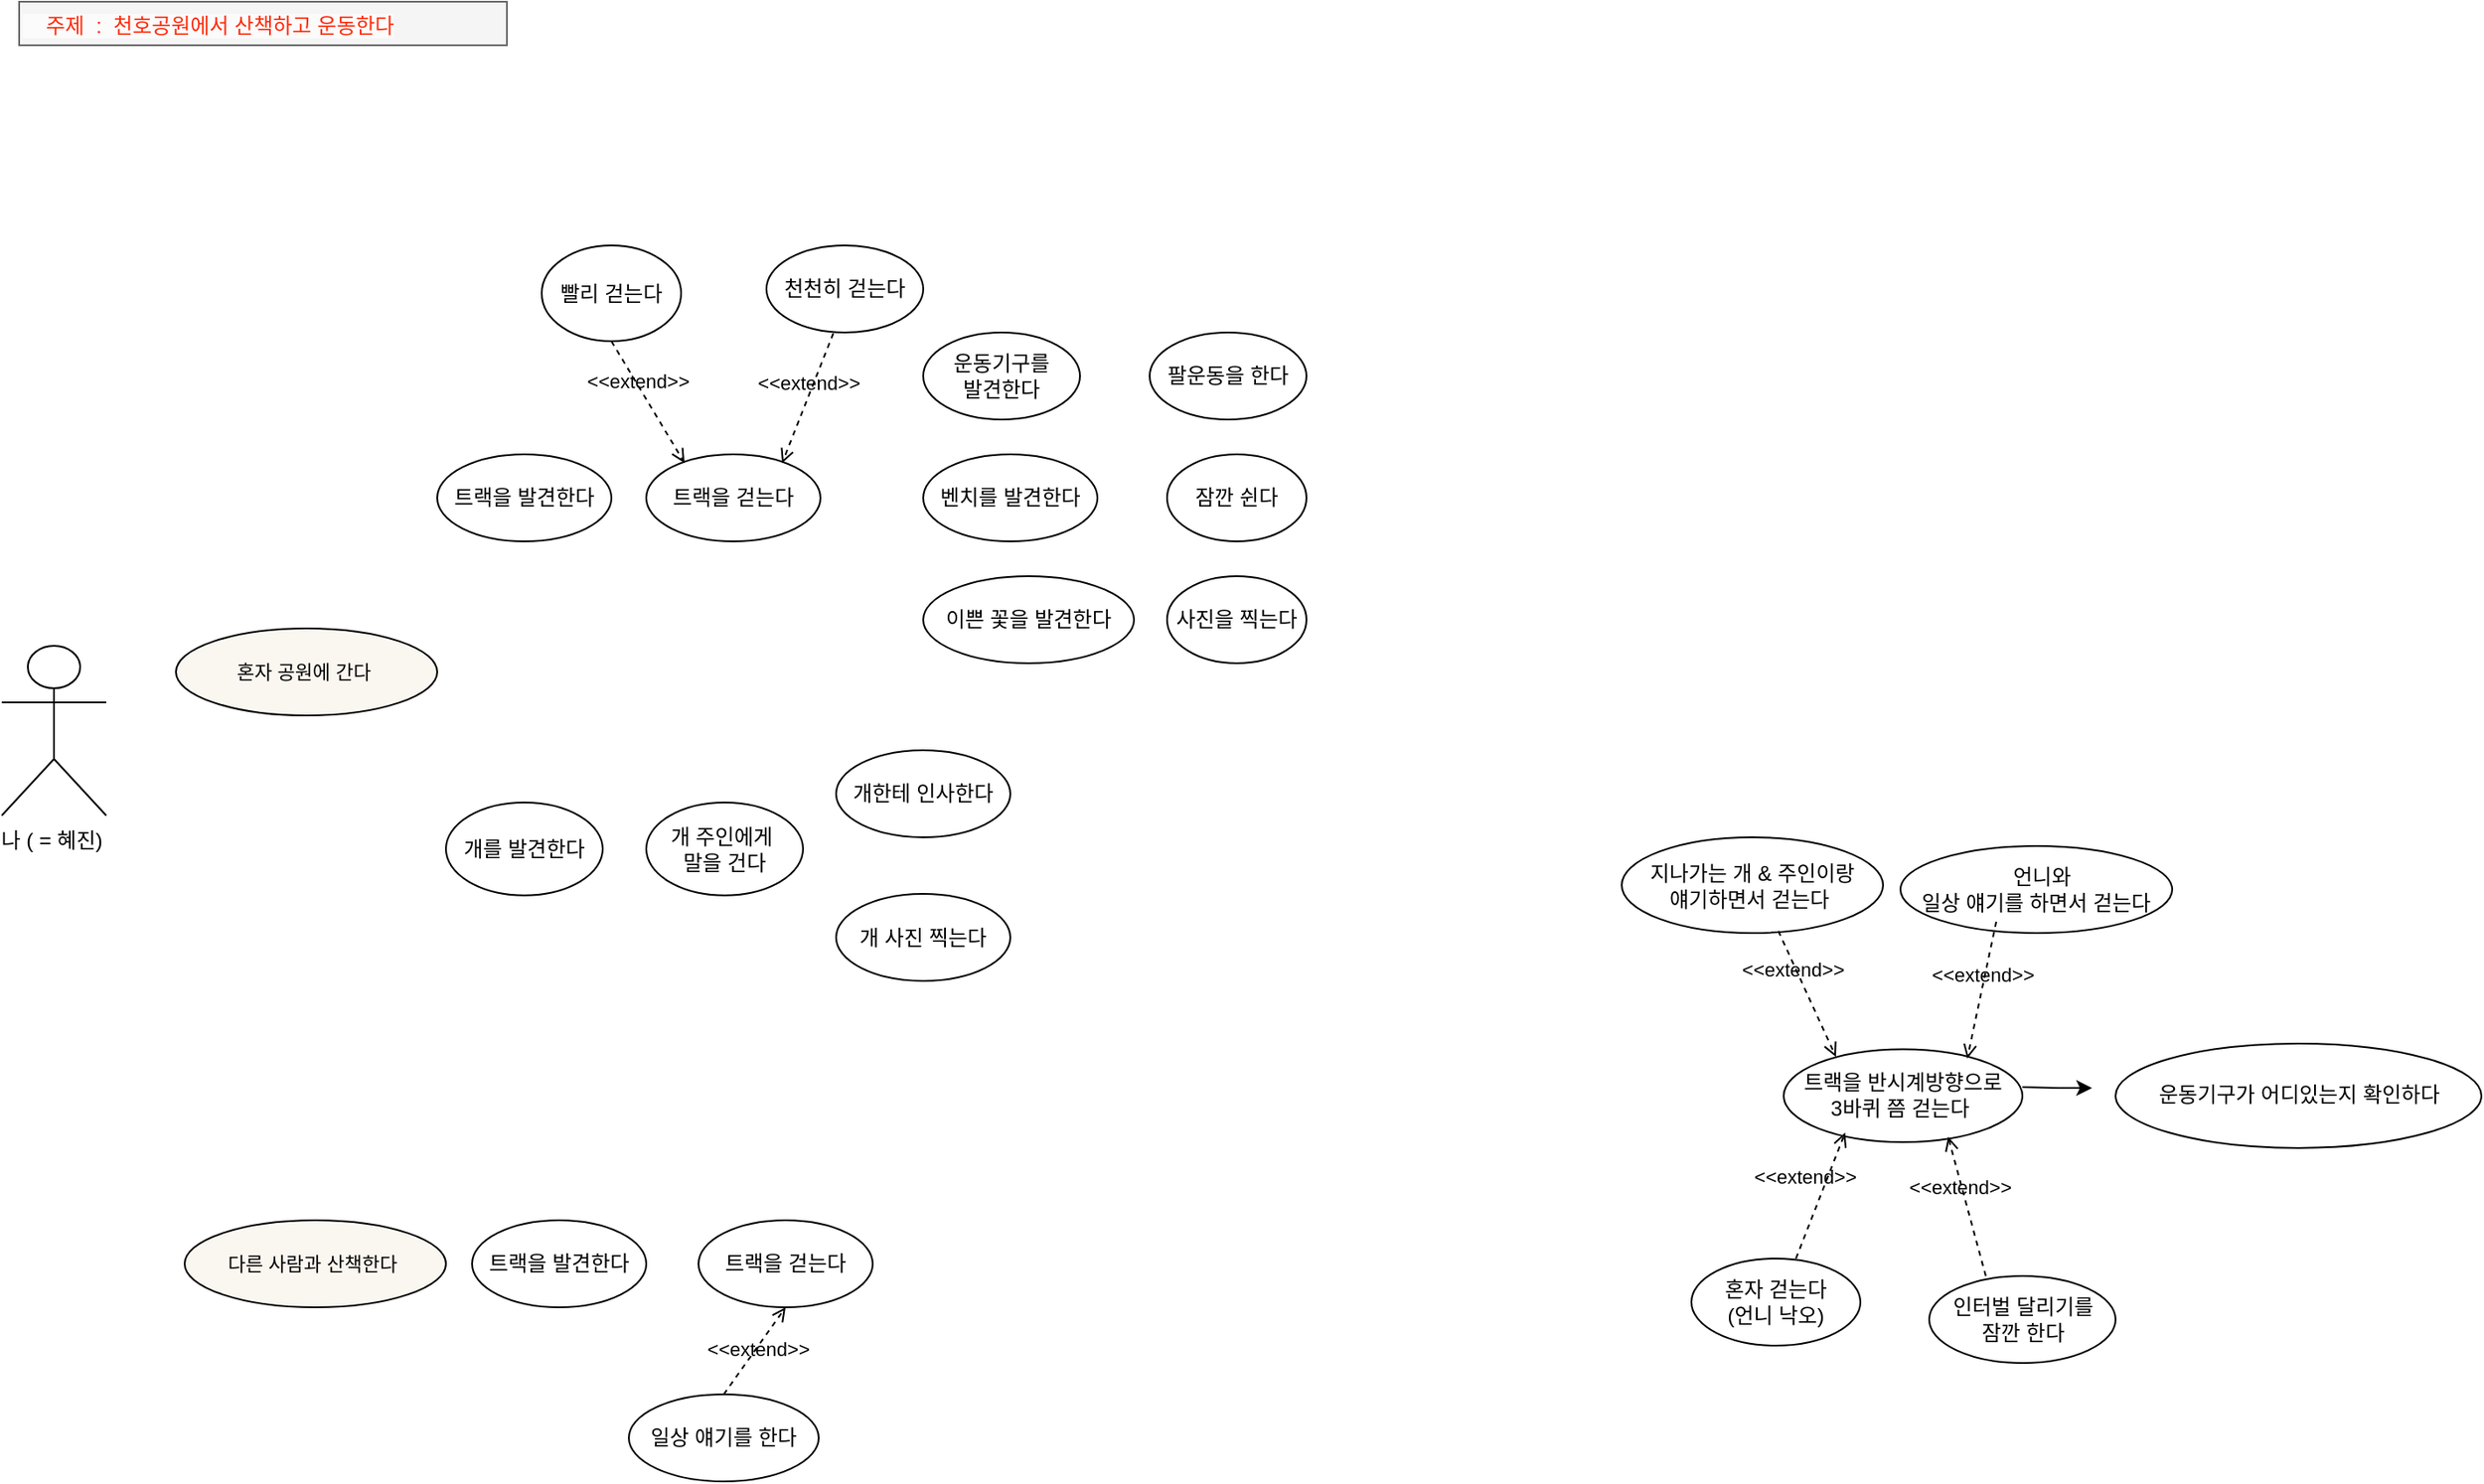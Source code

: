 <mxfile version="21.6.6" type="github">
  <diagram name="페이지-1" id="tYuTC0g_JtJMIlODlGY_">
    <mxGraphModel dx="2440" dy="1344" grid="1" gridSize="10" guides="1" tooltips="1" connect="1" arrows="1" fold="1" page="1" pageScale="1" pageWidth="827" pageHeight="1169" math="0" shadow="0">
      <root>
        <mxCell id="0" />
        <mxCell id="1" parent="0" />
        <mxCell id="RUlDnIiTWdbKFg5DgWMq-1" value="나 ( = 혜진)&amp;nbsp;" style="shape=umlActor;verticalLabelPosition=bottom;verticalAlign=top;html=1;" vertex="1" parent="1">
          <mxGeometry x="30" y="430.0" width="60" height="97.5" as="geometry" />
        </mxCell>
        <mxCell id="RUlDnIiTWdbKFg5DgWMq-2" value="&lt;font style=&quot;font-size: 11px;&quot;&gt;혼자 공원에 간다&amp;nbsp;&lt;br&gt;&lt;/font&gt;" style="ellipse;whiteSpace=wrap;html=1;fillColor=#FAF6F0;gradientColor=#FAF6F0;strokeColor=default;" vertex="1" parent="1">
          <mxGeometry x="130" y="420.0" width="150" height="50" as="geometry" />
        </mxCell>
        <mxCell id="RUlDnIiTWdbKFg5DgWMq-3" value="" style="edgeStyle=orthogonalEdgeStyle;rounded=0;orthogonalLoop=1;jettySize=auto;html=1;" edge="1" parent="1">
          <mxGeometry relative="1" as="geometry">
            <mxPoint x="1190.0" y="683.526" as="sourcePoint" />
            <mxPoint x="1230.0" y="684.053" as="targetPoint" />
          </mxGeometry>
        </mxCell>
        <mxCell id="RUlDnIiTWdbKFg5DgWMq-4" value="트랙을 반시계방향으로 &lt;br&gt;3바퀴 쯤 걷는다&amp;nbsp;" style="ellipse;whiteSpace=wrap;html=1;" vertex="1" parent="1">
          <mxGeometry x="1053" y="661.76" width="137" height="53.37" as="geometry" />
        </mxCell>
        <mxCell id="RUlDnIiTWdbKFg5DgWMq-5" value="지나가는 개 &amp;amp; 주인이랑 &lt;br&gt;얘기하면서 걷는다&amp;nbsp;" style="ellipse;whiteSpace=wrap;html=1;" vertex="1" parent="1">
          <mxGeometry x="960" y="540" width="150" height="55" as="geometry" />
        </mxCell>
        <mxCell id="RUlDnIiTWdbKFg5DgWMq-6" value="&amp;nbsp; 언니와 &lt;br&gt;일상 얘기를 하면서 걷는다" style="ellipse;whiteSpace=wrap;html=1;" vertex="1" parent="1">
          <mxGeometry x="1120" y="545" width="156" height="50" as="geometry" />
        </mxCell>
        <mxCell id="RUlDnIiTWdbKFg5DgWMq-7" value="혼자 걷는다 &lt;br&gt;(언니 낙오)" style="ellipse;whiteSpace=wrap;html=1;" vertex="1" parent="1">
          <mxGeometry x="1000" y="782.0" width="97" height="50" as="geometry" />
        </mxCell>
        <mxCell id="RUlDnIiTWdbKFg5DgWMq-8" value="&amp;lt;&amp;lt;extend&amp;gt;&amp;gt;" style="html=1;verticalAlign=bottom;labelBackgroundColor=none;endArrow=open;endFill=0;dashed=1;rounded=0;exitX=0.626;exitY=1.033;exitDx=0;exitDy=0;exitPerimeter=0;entryX=0.248;entryY=0.119;entryDx=0;entryDy=0;entryPerimeter=0;" edge="1" parent="1">
          <mxGeometry x="-0.201" y="-6" width="160" relative="1" as="geometry">
            <mxPoint x="1049.9" y="593.815" as="sourcePoint" />
            <mxPoint x="1082.976" y="666.111" as="targetPoint" />
            <mxPoint as="offset" />
          </mxGeometry>
        </mxCell>
        <mxCell id="RUlDnIiTWdbKFg5DgWMq-9" value="&amp;lt;&amp;lt;extend&amp;gt;&amp;gt;" style="html=1;verticalAlign=bottom;labelBackgroundColor=none;endArrow=open;endFill=0;dashed=1;rounded=0;exitX=0.5;exitY=1;exitDx=0;exitDy=0;entryX=0.769;entryY=-0.011;entryDx=0;entryDy=0;entryPerimeter=0;" edge="1" parent="1">
          <mxGeometry width="160" relative="1" as="geometry">
            <mxPoint x="1175.0" y="588.5" as="sourcePoint" />
            <mxPoint x="1158.353" y="667.173" as="targetPoint" />
          </mxGeometry>
        </mxCell>
        <mxCell id="RUlDnIiTWdbKFg5DgWMq-10" value="&amp;lt;&amp;lt;extend&amp;gt;&amp;gt;" style="html=1;verticalAlign=bottom;labelBackgroundColor=none;endArrow=open;endFill=0;dashed=1;rounded=0;" edge="1" parent="1">
          <mxGeometry x="-0.047" y="9" width="160" relative="1" as="geometry">
            <mxPoint x="1060" y="782.0" as="sourcePoint" />
            <mxPoint x="1088.261" y="709.62" as="targetPoint" />
            <mxPoint as="offset" />
            <Array as="points" />
          </mxGeometry>
        </mxCell>
        <mxCell id="RUlDnIiTWdbKFg5DgWMq-11" value="인터벌 달리기를 &lt;br&gt;잠깐 한다" style="ellipse;whiteSpace=wrap;html=1;" vertex="1" parent="1">
          <mxGeometry x="1136.5" y="792.0" width="107" height="50" as="geometry" />
        </mxCell>
        <mxCell id="RUlDnIiTWdbKFg5DgWMq-12" value="&amp;lt;&amp;lt;extend&amp;gt;&amp;gt;" style="html=1;verticalAlign=bottom;labelBackgroundColor=none;endArrow=open;endFill=0;dashed=1;rounded=0;entryX=0.921;entryY=0.217;entryDx=0;entryDy=0;entryPerimeter=0;" edge="1" parent="1">
          <mxGeometry x="0.069" y="3" width="160" relative="1" as="geometry">
            <mxPoint x="1169" y="792.0" as="sourcePoint" />
            <mxPoint x="1147.367" y="712.001" as="targetPoint" />
            <mxPoint as="offset" />
          </mxGeometry>
        </mxCell>
        <mxCell id="RUlDnIiTWdbKFg5DgWMq-13" value="&lt;span style=&quot;color: rgb(255, 41, 8); font-family: Helvetica; font-size: 12px; font-style: normal; font-variant-ligatures: normal; font-variant-caps: normal; font-weight: 400; letter-spacing: normal; orphans: 2; text-align: left; text-indent: 0px; text-transform: none; widows: 2; word-spacing: 0px; -webkit-text-stroke-width: 0px; background-color: rgb(251, 251, 251); text-decoration-thickness: initial; text-decoration-style: initial; text-decoration-color: initial; float: none; display: inline !important;&quot;&gt;&amp;nbsp; &amp;nbsp; 주제&amp;nbsp; :&amp;nbsp; 천호공원에서 산책하고 운동한다&lt;/span&gt;" style="text;whiteSpace=wrap;html=1;fillColor=#f5f5f5;fontColor=#333333;strokeColor=#666666;" vertex="1" parent="1">
          <mxGeometry x="40" y="60.0" width="280" height="25" as="geometry" />
        </mxCell>
        <mxCell id="RUlDnIiTWdbKFg5DgWMq-14" value="&lt;font style=&quot;font-size: 11px;&quot;&gt;다른 사람과 산책한다&amp;nbsp;&lt;br&gt;&lt;/font&gt;" style="ellipse;whiteSpace=wrap;html=1;fillColor=#FAF6F0;gradientColor=#FAF6F0;strokeColor=default;" vertex="1" parent="1">
          <mxGeometry x="135" y="760" width="150" height="50" as="geometry" />
        </mxCell>
        <mxCell id="RUlDnIiTWdbKFg5DgWMq-15" value="운동기구가 어디있는지 확인하다" style="ellipse;whiteSpace=wrap;html=1;" vertex="1" parent="1">
          <mxGeometry x="1243.5" y="658.44" width="210" height="60" as="geometry" />
        </mxCell>
        <mxCell id="RUlDnIiTWdbKFg5DgWMq-16" value="개를 발견한다" style="ellipse;whiteSpace=wrap;html=1;" vertex="1" parent="1">
          <mxGeometry x="285" y="520.0" width="90" height="53.37" as="geometry" />
        </mxCell>
        <mxCell id="RUlDnIiTWdbKFg5DgWMq-17" value="트랙을 걷는다" style="ellipse;whiteSpace=wrap;html=1;" vertex="1" parent="1">
          <mxGeometry x="400" y="320" width="100" height="50" as="geometry" />
        </mxCell>
        <mxCell id="RUlDnIiTWdbKFg5DgWMq-18" value="트랙을 발견한다" style="ellipse;whiteSpace=wrap;html=1;" vertex="1" parent="1">
          <mxGeometry x="280" y="320" width="100" height="50" as="geometry" />
        </mxCell>
        <mxCell id="RUlDnIiTWdbKFg5DgWMq-19" value="개 주인에게&amp;nbsp;&lt;br&gt;말을 건다" style="ellipse;whiteSpace=wrap;html=1;" vertex="1" parent="1">
          <mxGeometry x="400" y="520.0" width="90" height="53.37" as="geometry" />
        </mxCell>
        <mxCell id="RUlDnIiTWdbKFg5DgWMq-20" value="개한테 인사한다" style="ellipse;whiteSpace=wrap;html=1;" vertex="1" parent="1">
          <mxGeometry x="509" y="490" width="100" height="50" as="geometry" />
        </mxCell>
        <mxCell id="RUlDnIiTWdbKFg5DgWMq-21" value="개 사진 찍는다" style="ellipse;whiteSpace=wrap;html=1;" vertex="1" parent="1">
          <mxGeometry x="509" y="572.5" width="100" height="50" as="geometry" />
        </mxCell>
        <mxCell id="RUlDnIiTWdbKFg5DgWMq-22" value="빨리 걷는다" style="ellipse;whiteSpace=wrap;html=1;" vertex="1" parent="1">
          <mxGeometry x="340" y="200" width="80" height="55" as="geometry" />
        </mxCell>
        <mxCell id="RUlDnIiTWdbKFg5DgWMq-23" value="천천히 걷는다" style="ellipse;whiteSpace=wrap;html=1;" vertex="1" parent="1">
          <mxGeometry x="469" y="200" width="90" height="50" as="geometry" />
        </mxCell>
        <mxCell id="RUlDnIiTWdbKFg5DgWMq-24" value="&amp;lt;&amp;lt;extend&amp;gt;&amp;gt;" style="html=1;verticalAlign=bottom;labelBackgroundColor=none;endArrow=open;endFill=0;dashed=1;rounded=0;exitX=0.5;exitY=1;exitDx=0;exitDy=0;" edge="1" parent="1" source="RUlDnIiTWdbKFg5DgWMq-22">
          <mxGeometry x="-0.129" y="-4" width="160" relative="1" as="geometry">
            <mxPoint x="388.92" y="259.995" as="sourcePoint" />
            <mxPoint x="422" y="325" as="targetPoint" />
            <mxPoint as="offset" />
          </mxGeometry>
        </mxCell>
        <mxCell id="RUlDnIiTWdbKFg5DgWMq-25" value="&amp;lt;&amp;lt;extend&amp;gt;&amp;gt;" style="html=1;verticalAlign=bottom;labelBackgroundColor=none;endArrow=open;endFill=0;dashed=1;rounded=0;exitX=0.5;exitY=1;exitDx=0;exitDy=0;entryX=0.78;entryY=0.06;entryDx=0;entryDy=0;entryPerimeter=0;" edge="1" parent="1">
          <mxGeometry width="160" relative="1" as="geometry">
            <mxPoint x="507.38" y="250.5" as="sourcePoint" />
            <mxPoint x="478" y="325" as="targetPoint" />
          </mxGeometry>
        </mxCell>
        <mxCell id="RUlDnIiTWdbKFg5DgWMq-27" value="벤치를 발견한다" style="ellipse;whiteSpace=wrap;html=1;" vertex="1" parent="1">
          <mxGeometry x="559" y="320" width="100" height="50" as="geometry" />
        </mxCell>
        <mxCell id="RUlDnIiTWdbKFg5DgWMq-28" value="잠깐 쉰다" style="ellipse;whiteSpace=wrap;html=1;" vertex="1" parent="1">
          <mxGeometry x="699" y="320" width="80" height="50" as="geometry" />
        </mxCell>
        <mxCell id="RUlDnIiTWdbKFg5DgWMq-29" value="운동기구를 &lt;br&gt;발견한다" style="ellipse;whiteSpace=wrap;html=1;" vertex="1" parent="1">
          <mxGeometry x="559" y="250" width="90" height="50" as="geometry" />
        </mxCell>
        <mxCell id="RUlDnIiTWdbKFg5DgWMq-30" value="팔운동을 한다" style="ellipse;whiteSpace=wrap;html=1;" vertex="1" parent="1">
          <mxGeometry x="689" y="250" width="90" height="50" as="geometry" />
        </mxCell>
        <mxCell id="RUlDnIiTWdbKFg5DgWMq-31" value="이쁜 꽃을 발견한다" style="ellipse;whiteSpace=wrap;html=1;" vertex="1" parent="1">
          <mxGeometry x="559" y="390" width="121" height="50" as="geometry" />
        </mxCell>
        <mxCell id="RUlDnIiTWdbKFg5DgWMq-32" value="사진을 찍는다" style="ellipse;whiteSpace=wrap;html=1;" vertex="1" parent="1">
          <mxGeometry x="699" y="390" width="80" height="50" as="geometry" />
        </mxCell>
        <mxCell id="RUlDnIiTWdbKFg5DgWMq-33" value="트랙을 발견한다" style="ellipse;whiteSpace=wrap;html=1;" vertex="1" parent="1">
          <mxGeometry x="300" y="760" width="100" height="50" as="geometry" />
        </mxCell>
        <mxCell id="RUlDnIiTWdbKFg5DgWMq-34" value="트랙을 걷는다" style="ellipse;whiteSpace=wrap;html=1;" vertex="1" parent="1">
          <mxGeometry x="430" y="760" width="100" height="50" as="geometry" />
        </mxCell>
        <mxCell id="RUlDnIiTWdbKFg5DgWMq-35" value="일상 얘기를 한다" style="ellipse;whiteSpace=wrap;html=1;" vertex="1" parent="1">
          <mxGeometry x="390" y="860" width="109" height="50" as="geometry" />
        </mxCell>
        <mxCell id="RUlDnIiTWdbKFg5DgWMq-36" value="&amp;lt;&amp;lt;extend&amp;gt;&amp;gt;" style="html=1;verticalAlign=bottom;labelBackgroundColor=none;endArrow=open;endFill=0;dashed=1;rounded=0;exitX=0.5;exitY=0;exitDx=0;exitDy=0;entryX=0.5;entryY=1;entryDx=0;entryDy=0;" edge="1" parent="1" source="RUlDnIiTWdbKFg5DgWMq-35" target="RUlDnIiTWdbKFg5DgWMq-34">
          <mxGeometry x="-0.201" y="-6" width="160" relative="1" as="geometry">
            <mxPoint x="473.28" y="923.815" as="sourcePoint" />
            <mxPoint x="506.356" y="996.111" as="targetPoint" />
            <mxPoint as="offset" />
          </mxGeometry>
        </mxCell>
        <mxCell id="RUlDnIiTWdbKFg5DgWMq-37" style="edgeStyle=orthogonalEdgeStyle;rounded=0;orthogonalLoop=1;jettySize=auto;html=1;exitX=0.5;exitY=1;exitDx=0;exitDy=0;" edge="1" parent="1" source="RUlDnIiTWdbKFg5DgWMq-17" target="RUlDnIiTWdbKFg5DgWMq-17">
          <mxGeometry relative="1" as="geometry" />
        </mxCell>
      </root>
    </mxGraphModel>
  </diagram>
</mxfile>
